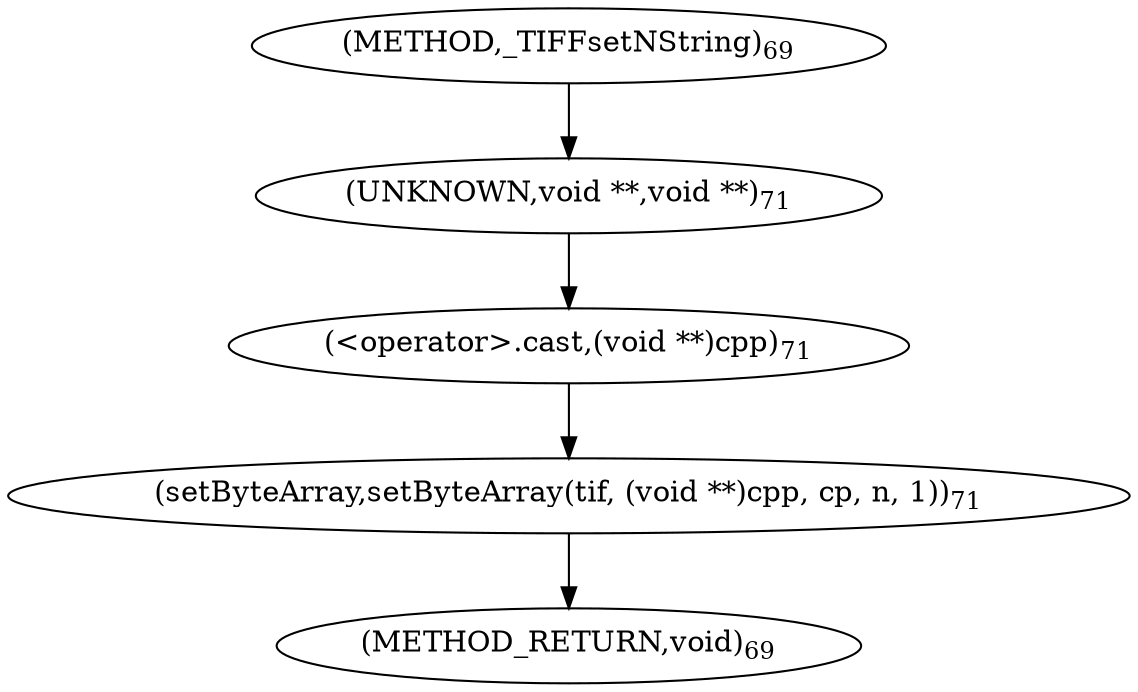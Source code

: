 digraph "_TIFFsetNString" {  
"39737" [label = <(setByteArray,setByteArray(tif, (void **)cpp, cp, n, 1))<SUB>71</SUB>> ]
"39739" [label = <(&lt;operator&gt;.cast,(void **)cpp)<SUB>71</SUB>> ]
"39740" [label = <(UNKNOWN,void **,void **)<SUB>71</SUB>> ]
"39731" [label = <(METHOD,_TIFFsetNString)<SUB>69</SUB>> ]
"39745" [label = <(METHOD_RETURN,void)<SUB>69</SUB>> ]
  "39737" -> "39745" 
  "39739" -> "39737" 
  "39740" -> "39739" 
  "39731" -> "39740" 
}
